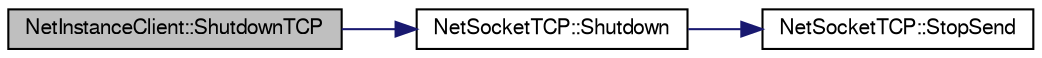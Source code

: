 digraph G
{
  edge [fontname="FreeSans",fontsize="10",labelfontname="FreeSans",labelfontsize="10"];
  node [fontname="FreeSans",fontsize="10",shape=record];
  rankdir=LR;
  Node1 [label="NetInstanceClient::ShutdownTCP",height=0.2,width=0.4,color="black", fillcolor="grey75", style="filled" fontcolor="black"];
  Node1 -> Node2 [color="midnightblue",fontsize="10",style="solid",fontname="FreeSans"];
  Node2 [label="NetSocketTCP::Shutdown",height=0.2,width=0.4,color="black", fillcolor="white", style="filled",URL="$class_net_socket_t_c_p.html#a31775717fef7b062f9af098ca5e6b7c9"];
  Node2 -> Node3 [color="midnightblue",fontsize="10",style="solid",fontname="FreeSans"];
  Node3 [label="NetSocketTCP::StopSend",height=0.2,width=0.4,color="black", fillcolor="white", style="filled",URL="$class_net_socket_t_c_p.html#a71e478845fc449fc9fccaa098db37c50"];
}
